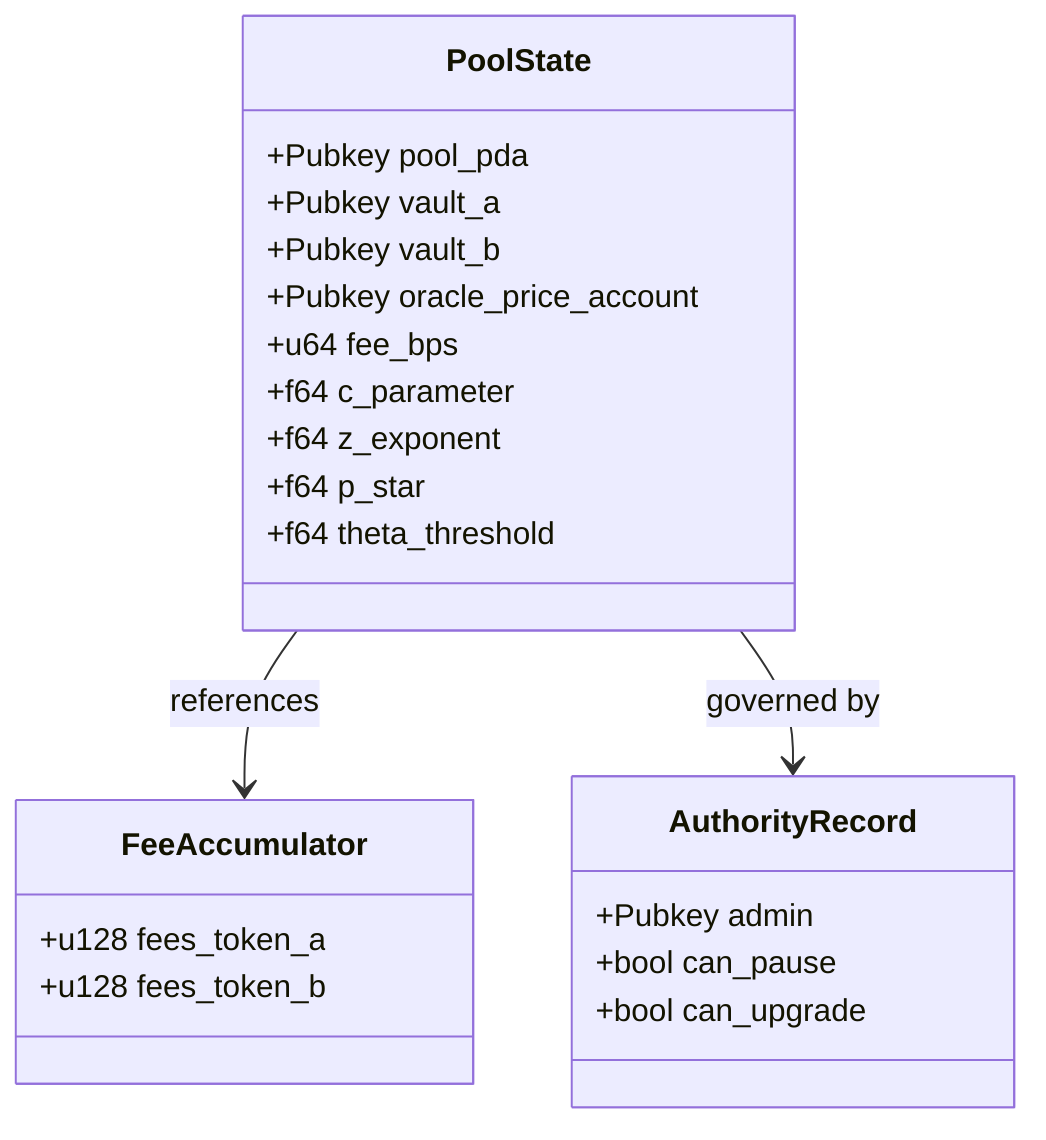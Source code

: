 %% Mermaid diagram placeholder for state relationships
classDiagram
    class PoolState {
        +Pubkey pool_pda
        +Pubkey vault_a
        +Pubkey vault_b
        +Pubkey oracle_price_account
        +u64 fee_bps
        +f64 c_parameter
        +f64 z_exponent
        +f64 p_star
        +f64 theta_threshold
    }
    class FeeAccumulator {
        +u128 fees_token_a
        +u128 fees_token_b
    }
    class AuthorityRecord {
        +Pubkey admin
        +bool can_pause
        +bool can_upgrade
    }

    PoolState --> FeeAccumulator : references
    PoolState --> AuthorityRecord : governed by